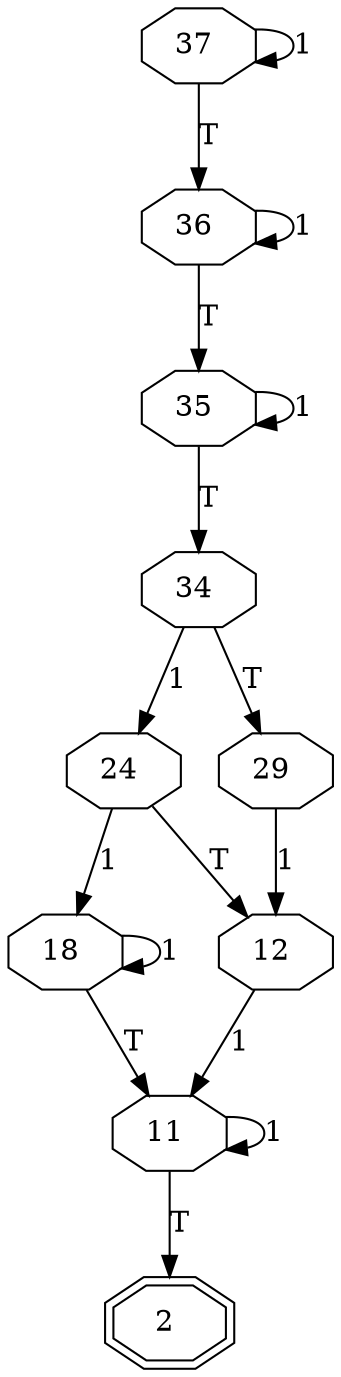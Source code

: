 digraph g
{
graph [ splines = false ] 
37 [shape=octagon label="37 "]
37 -> 37 [label=1] 
37 -> 36 [label=T] 
36 [shape=octagon label="36 "]
36 -> 36 [label=1] 
36 -> 35 [label=T] 
35 [shape=octagon label="35 "]
35 -> 35 [label=1] 
35 -> 34 [label=T] 
34 [shape=octagon label="34 "]
34 -> 24 [label=1] 
34 -> 29 [label=T] 
24 [shape=octagon label="24 "]
24 -> 18 [label=1] 
24 -> 12 [label=T] 
29 [shape=octagon label="29 "]
29 -> 12 [label=1] 
18 [shape=octagon label="18 "]
18 -> 18 [label=1] 
18 -> 11 [label=T] 
12 [shape=octagon label="12 "]
12 -> 11 [label=1] 
11 [shape=octagon label="11 "]
11 -> 11 [label=1] 
11 -> 2 [label=T] 
2 [shape=doubleoctagon label="2 "]
}
